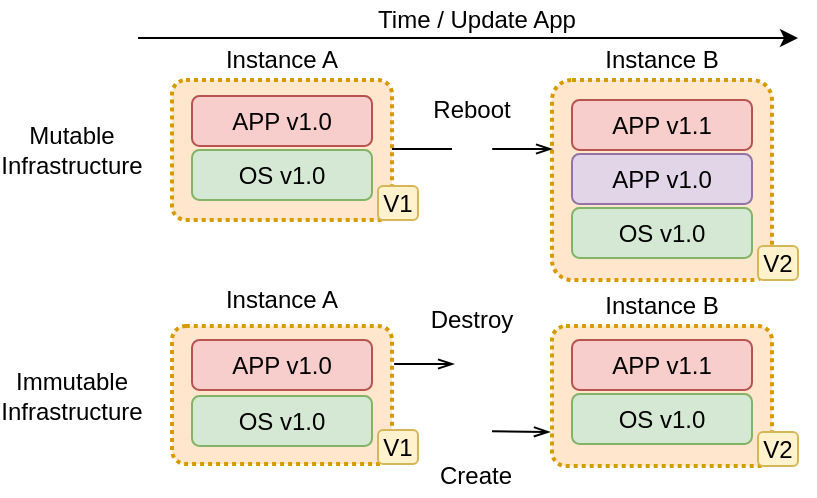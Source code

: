 <mxfile version="14.1.7" type="device"><diagram id="XCPr7dI-DJjwbb6UgJ9z" name="Page-1"><mxGraphModel dx="946" dy="524" grid="1" gridSize="10" guides="1" tooltips="1" connect="1" arrows="1" fold="1" page="1" pageScale="1" pageWidth="850" pageHeight="1100" math="0" shadow="0"><root><mxCell id="0"/><mxCell id="1" parent="0"/><mxCell id="dmm2qCBmR2YuQ0gsMMwd-1" value="" style="endArrow=classic;html=1;" edge="1" parent="1"><mxGeometry width="50" height="50" relative="1" as="geometry"><mxPoint x="193" y="79" as="sourcePoint"/><mxPoint x="523" y="79" as="targetPoint"/></mxGeometry></mxCell><mxCell id="dmm2qCBmR2YuQ0gsMMwd-3" value="Time / Update App" style="text;html=1;strokeColor=none;fillColor=none;align=center;verticalAlign=middle;whiteSpace=wrap;rounded=0;" vertex="1" parent="1"><mxGeometry x="278.5" y="60" width="167" height="20" as="geometry"/></mxCell><mxCell id="dmm2qCBmR2YuQ0gsMMwd-4" value="" style="rounded=1;arcSize=10;dashed=1;fillColor=#ffe6cc;dashPattern=1 1;strokeWidth=2;strokeColor=#d79b00;" vertex="1" parent="1"><mxGeometry x="210" y="100" width="110" height="70" as="geometry"/></mxCell><mxCell id="dmm2qCBmR2YuQ0gsMMwd-5" value="Mutable Infrastructure" style="text;html=1;strokeColor=none;fillColor=none;align=center;verticalAlign=middle;whiteSpace=wrap;rounded=0;" vertex="1" parent="1"><mxGeometry x="140" y="125" width="40" height="20" as="geometry"/></mxCell><mxCell id="dmm2qCBmR2YuQ0gsMMwd-6" value="" style="rounded=1;arcSize=10;dashed=1;fillColor=#ffe6cc;dashPattern=1 1;strokeWidth=2;strokeColor=#d79b00;" vertex="1" parent="1"><mxGeometry x="210" y="223" width="110" height="69" as="geometry"/></mxCell><mxCell id="dmm2qCBmR2YuQ0gsMMwd-7" value="Immutable Infrastructure" style="text;html=1;strokeColor=none;fillColor=none;align=center;verticalAlign=middle;whiteSpace=wrap;rounded=0;" vertex="1" parent="1"><mxGeometry x="140" y="248" width="40" height="20" as="geometry"/></mxCell><mxCell id="dmm2qCBmR2YuQ0gsMMwd-11" value="" style="shape=image;html=1;verticalAlign=top;verticalLabelPosition=bottom;labelBackgroundColor=#ffffff;imageAspect=0;aspect=fixed;image=https://cdn1.iconfinder.com/data/icons/general-9/500/add-128.png;rotation=45;" vertex="1" parent="1"><mxGeometry x="350" y="230" width="24" height="24" as="geometry"/></mxCell><mxCell id="dmm2qCBmR2YuQ0gsMMwd-12" value="" style="shape=image;html=1;verticalAlign=top;verticalLabelPosition=bottom;labelBackgroundColor=#ffffff;imageAspect=0;aspect=fixed;image=https://cdn1.iconfinder.com/data/icons/arrows-elements-outline/128/ic_round_update-128.png" vertex="1" parent="1"><mxGeometry x="350" y="125" width="20" height="20" as="geometry"/></mxCell><mxCell id="dmm2qCBmR2YuQ0gsMMwd-14" value="" style="shape=image;html=1;verticalAlign=top;verticalLabelPosition=bottom;labelBackgroundColor=#ffffff;imageAspect=0;aspect=fixed;image=https://cdn1.iconfinder.com/data/icons/general-9/500/add-128.png;rotation=0;" vertex="1" parent="1"><mxGeometry x="349" y="264" width="24" height="24" as="geometry"/></mxCell><mxCell id="dmm2qCBmR2YuQ0gsMMwd-15" value="" style="rounded=1;arcSize=10;dashed=1;fillColor=#ffe6cc;dashPattern=1 1;strokeWidth=2;strokeColor=#d79b00;" vertex="1" parent="1"><mxGeometry x="400" y="100" width="110" height="100" as="geometry"/></mxCell><mxCell id="dmm2qCBmR2YuQ0gsMMwd-16" value="" style="rounded=1;arcSize=10;dashed=1;fillColor=#ffe6cc;dashPattern=1 1;strokeWidth=2;strokeColor=#d79b00;" vertex="1" parent="1"><mxGeometry x="400" y="223" width="110" height="70" as="geometry"/></mxCell><mxCell id="dmm2qCBmR2YuQ0gsMMwd-17" value="" style="endArrow=none;html=1;" edge="1" parent="1"><mxGeometry width="50" height="50" relative="1" as="geometry"><mxPoint x="320" y="134.5" as="sourcePoint"/><mxPoint x="350" y="134.5" as="targetPoint"/></mxGeometry></mxCell><mxCell id="dmm2qCBmR2YuQ0gsMMwd-18" value="" style="endArrow=openThin;html=1;endFill=0;" edge="1" parent="1"><mxGeometry width="50" height="50" relative="1" as="geometry"><mxPoint x="370.1" y="134.5" as="sourcePoint"/><mxPoint x="400.1" y="134.5" as="targetPoint"/></mxGeometry></mxCell><mxCell id="dmm2qCBmR2YuQ0gsMMwd-20" value="" style="endArrow=openThin;html=1;endFill=0;" edge="1" parent="1"><mxGeometry width="50" height="50" relative="1" as="geometry"><mxPoint x="321.1" y="242" as="sourcePoint"/><mxPoint x="351.1" y="242" as="targetPoint"/></mxGeometry></mxCell><mxCell id="dmm2qCBmR2YuQ0gsMMwd-24" value="" style="endArrow=openThin;html=1;endFill=0;" edge="1" parent="1"><mxGeometry width="50" height="50" relative="1" as="geometry"><mxPoint x="370.0" y="275.66" as="sourcePoint"/><mxPoint x="399" y="276" as="targetPoint"/></mxGeometry></mxCell><mxCell id="dmm2qCBmR2YuQ0gsMMwd-25" value="Reboot" style="text;html=1;strokeColor=none;fillColor=none;align=center;verticalAlign=middle;whiteSpace=wrap;rounded=0;" vertex="1" parent="1"><mxGeometry x="340" y="105" width="40" height="20" as="geometry"/></mxCell><mxCell id="dmm2qCBmR2YuQ0gsMMwd-26" value="Destroy" style="text;html=1;strokeColor=none;fillColor=none;align=center;verticalAlign=middle;whiteSpace=wrap;rounded=0;" vertex="1" parent="1"><mxGeometry x="340" y="210" width="40" height="20" as="geometry"/></mxCell><mxCell id="dmm2qCBmR2YuQ0gsMMwd-27" value="Create" style="text;html=1;strokeColor=none;fillColor=none;align=center;verticalAlign=middle;whiteSpace=wrap;rounded=0;" vertex="1" parent="1"><mxGeometry x="342" y="288" width="40" height="20" as="geometry"/></mxCell><mxCell id="dmm2qCBmR2YuQ0gsMMwd-29" value="APP v1.0" style="rounded=1;whiteSpace=wrap;html=1;fillColor=#f8cecc;strokeColor=#b85450;" vertex="1" parent="1"><mxGeometry x="220" y="108" width="90" height="25" as="geometry"/></mxCell><mxCell id="dmm2qCBmR2YuQ0gsMMwd-30" value="OS v1.0" style="rounded=1;whiteSpace=wrap;html=1;fillColor=#d5e8d4;strokeColor=#82b366;" vertex="1" parent="1"><mxGeometry x="220" y="135" width="90" height="25" as="geometry"/></mxCell><mxCell id="dmm2qCBmR2YuQ0gsMMwd-31" value="APP v1.0" style="rounded=1;whiteSpace=wrap;html=1;fillColor=#f8cecc;strokeColor=#b85450;" vertex="1" parent="1"><mxGeometry x="220" y="230" width="90" height="25" as="geometry"/></mxCell><mxCell id="dmm2qCBmR2YuQ0gsMMwd-32" value="OS v1.0" style="rounded=1;whiteSpace=wrap;html=1;fillColor=#d5e8d4;strokeColor=#82b366;" vertex="1" parent="1"><mxGeometry x="220" y="258" width="90" height="25" as="geometry"/></mxCell><mxCell id="dmm2qCBmR2YuQ0gsMMwd-33" value="APP v1.1" style="rounded=1;whiteSpace=wrap;html=1;fillColor=#f8cecc;strokeColor=#b85450;" vertex="1" parent="1"><mxGeometry x="410" y="230" width="90" height="25" as="geometry"/></mxCell><mxCell id="dmm2qCBmR2YuQ0gsMMwd-34" value="OS v1.0" style="rounded=1;whiteSpace=wrap;html=1;fillColor=#d5e8d4;strokeColor=#82b366;" vertex="1" parent="1"><mxGeometry x="410" y="257" width="90" height="25" as="geometry"/></mxCell><mxCell id="dmm2qCBmR2YuQ0gsMMwd-36" value="V2" style="rounded=1;whiteSpace=wrap;html=1;fillColor=#fff2cc;strokeColor=#d6b656;" vertex="1" parent="1"><mxGeometry x="503" y="276" width="20" height="17" as="geometry"/></mxCell><mxCell id="dmm2qCBmR2YuQ0gsMMwd-37" value="V1" style="rounded=1;whiteSpace=wrap;html=1;fillColor=#fff2cc;strokeColor=#d6b656;" vertex="1" parent="1"><mxGeometry x="313" y="275" width="20" height="17" as="geometry"/></mxCell><mxCell id="dmm2qCBmR2YuQ0gsMMwd-38" value="V2" style="rounded=1;whiteSpace=wrap;html=1;fillColor=#fff2cc;strokeColor=#d6b656;" vertex="1" parent="1"><mxGeometry x="503" y="183" width="20" height="17" as="geometry"/></mxCell><mxCell id="dmm2qCBmR2YuQ0gsMMwd-39" value="V1" style="rounded=1;whiteSpace=wrap;html=1;fillColor=#fff2cc;strokeColor=#d6b656;" vertex="1" parent="1"><mxGeometry x="313" y="153" width="20" height="17" as="geometry"/></mxCell><mxCell id="dmm2qCBmR2YuQ0gsMMwd-40" value="APP v1.0" style="rounded=1;whiteSpace=wrap;html=1;fillColor=#e1d5e7;strokeColor=#9673a6;" vertex="1" parent="1"><mxGeometry x="410" y="137" width="90" height="25" as="geometry"/></mxCell><mxCell id="dmm2qCBmR2YuQ0gsMMwd-41" value="APP v1.1" style="rounded=1;whiteSpace=wrap;html=1;fillColor=#f8cecc;strokeColor=#b85450;" vertex="1" parent="1"><mxGeometry x="410" y="110" width="90" height="25" as="geometry"/></mxCell><mxCell id="dmm2qCBmR2YuQ0gsMMwd-42" value="OS v1.0" style="rounded=1;whiteSpace=wrap;html=1;fillColor=#d5e8d4;strokeColor=#82b366;" vertex="1" parent="1"><mxGeometry x="410" y="164" width="90" height="25" as="geometry"/></mxCell><mxCell id="dmm2qCBmR2YuQ0gsMMwd-43" value="Instance A" style="text;html=1;strokeColor=none;fillColor=none;align=center;verticalAlign=middle;whiteSpace=wrap;rounded=0;" vertex="1" parent="1"><mxGeometry x="210" y="80" width="110" height="20" as="geometry"/></mxCell><mxCell id="dmm2qCBmR2YuQ0gsMMwd-45" value="Instance B" style="text;html=1;strokeColor=none;fillColor=none;align=center;verticalAlign=middle;whiteSpace=wrap;rounded=0;" vertex="1" parent="1"><mxGeometry x="400" y="80" width="110" height="20" as="geometry"/></mxCell><mxCell id="dmm2qCBmR2YuQ0gsMMwd-46" value="Instance A" style="text;html=1;strokeColor=none;fillColor=none;align=center;verticalAlign=middle;whiteSpace=wrap;rounded=0;" vertex="1" parent="1"><mxGeometry x="210" y="200" width="110" height="20" as="geometry"/></mxCell><mxCell id="dmm2qCBmR2YuQ0gsMMwd-47" value="Instance B" style="text;html=1;strokeColor=none;fillColor=none;align=center;verticalAlign=middle;whiteSpace=wrap;rounded=0;" vertex="1" parent="1"><mxGeometry x="400" y="203" width="110" height="20" as="geometry"/></mxCell></root></mxGraphModel></diagram></mxfile>